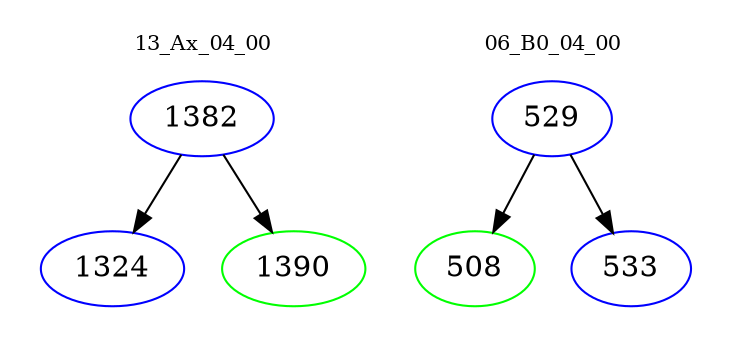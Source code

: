 digraph{
subgraph cluster_0 {
color = white
label = "13_Ax_04_00";
fontsize=10;
T0_1382 [label="1382", color="blue"]
T0_1382 -> T0_1324 [color="black"]
T0_1324 [label="1324", color="blue"]
T0_1382 -> T0_1390 [color="black"]
T0_1390 [label="1390", color="green"]
}
subgraph cluster_1 {
color = white
label = "06_B0_04_00";
fontsize=10;
T1_529 [label="529", color="blue"]
T1_529 -> T1_508 [color="black"]
T1_508 [label="508", color="green"]
T1_529 -> T1_533 [color="black"]
T1_533 [label="533", color="blue"]
}
}
